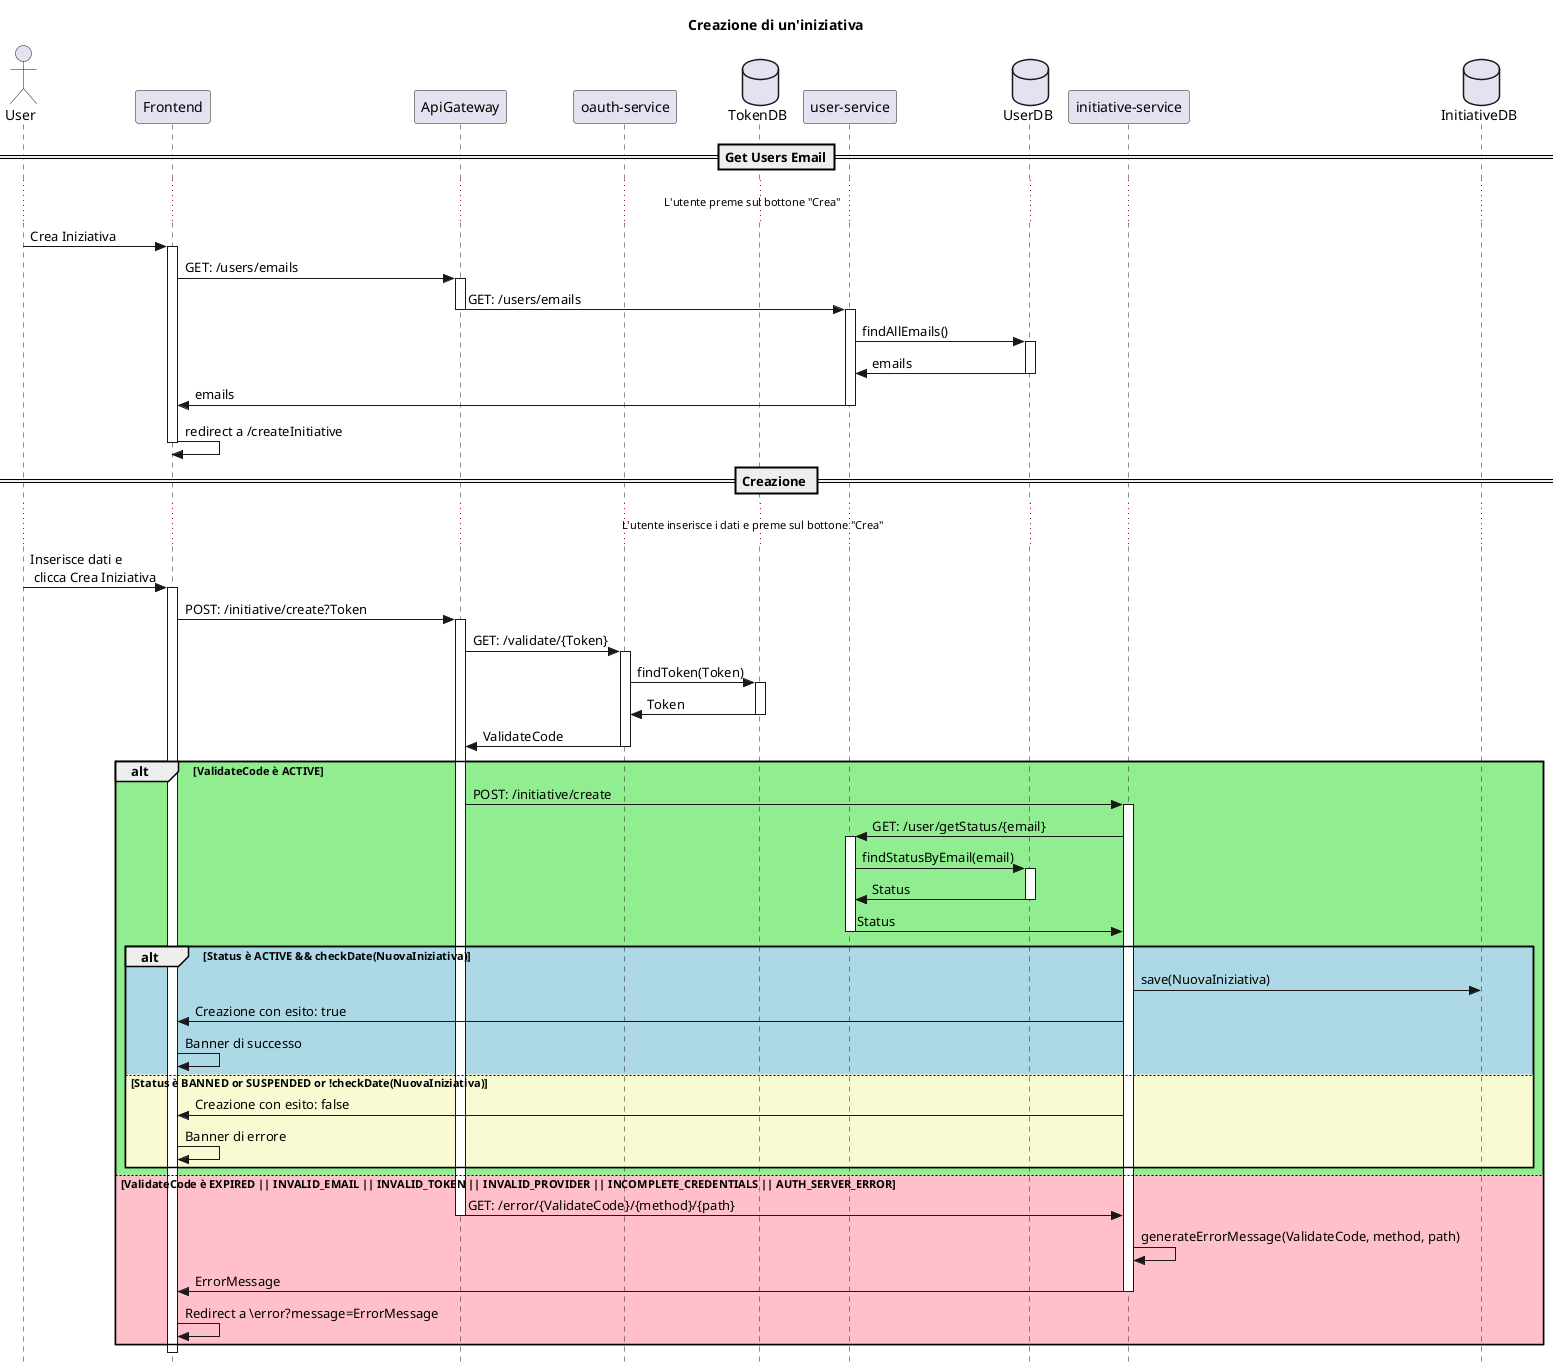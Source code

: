 @startuml
'https://plantuml.com/sequence-diagram

skinparam style strictuml

title Creazione di un'iniziativa

actor User
participant Frontend
participant ApiGateway as api
participant "oauth-service" as oauthS
database "TokenDB" as tokendb
participant "user-service" as userS
database "UserDB" as userdb
participant "initiative-service" as initS
database "InitiativeDB" as initdb

== Get Users Email==
... L'utente preme sul bottone "Crea" ...
User -> Frontend: Crea Iniziativa
activate Frontend
Frontend -> api: GET: /users/emails
activate api
api->userS: GET: /users/emails
deactivate api
activate userS
userS -> userdb: findAllEmails()
activate userdb
userdb -> userS: emails
deactivate userdb
userS -> Frontend: emails
deactivate userS
Frontend -> Frontend: redirect a /createInitiative
deactivate Frontend

== Creazione ==
... L'utente inserisce i dati e preme sul bottone "Crea" ...

User -> Frontend: Inserisce dati e \n clicca Crea Iniziativa
activate Frontend
Frontend -> api: POST: /initiative/create?Token
activate api
api -> oauthS: GET: /validate/{Token}
activate oauthS
oauthS -> tokendb: findToken(Token)
activate tokendb
tokendb -> oauthS: Token
deactivate tokendb
oauthS -> api: ValidateCode
deactivate oauthS

alt #LightGreen ValidateCode è ACTIVE
    api->initS: POST: /initiative/create
    activate initS
    initS-> userS: GET: /user/getStatus/{email}
    activate userS
    userS -> userdb: findStatusByEmail(email)
    activate userdb
    userdb -> userS: Status
    deactivate userdb
    userS -> initS: Status
    deactivate userS

    alt #LightBlue Status è ACTIVE && checkDate(NuovaIniziativa)
        initS -> initdb: save(NuovaIniziativa)
        initS->Frontend: Creazione con esito: true
        Frontend -> Frontend: Banner di successo
    else #LightGoldenRodYellow Status è BANNED or SUSPENDED or !checkDate(NuovaIniziativa)
        initS->Frontend: Creazione con esito: false
        Frontend -> Frontend: Banner di errore
    end
    

else #Pink ValidateCode è EXPIRED || INVALID_EMAIL || INVALID_TOKEN || INVALID_PROVIDER || INCOMPLETE_CREDENTIALS || AUTH_SERVER_ERROR
    api -> initS: GET: /error/{ValidateCode}/{method}/{path}
    deactivate api
    initS -> initS: generateErrorMessage(ValidateCode, method, path)
    initS -> Frontend: ErrorMessage
    deactivate initS
    Frontend -> Frontend: Redirect a \error?message=ErrorMessage
end

@enduml